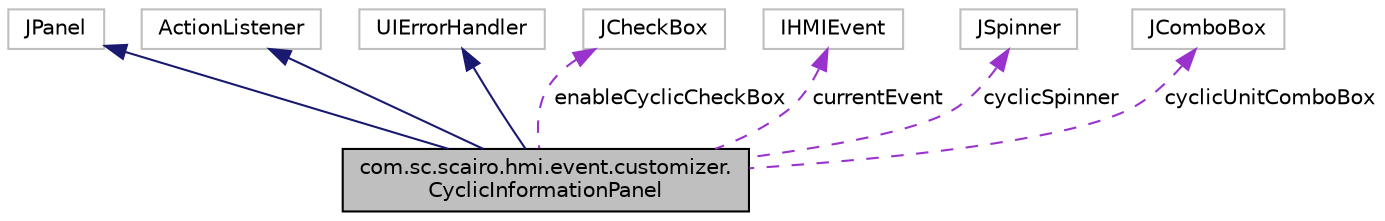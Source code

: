 digraph "com.sc.scairo.hmi.event.customizer.CyclicInformationPanel"
{
 // LATEX_PDF_SIZE
  edge [fontname="Helvetica",fontsize="10",labelfontname="Helvetica",labelfontsize="10"];
  node [fontname="Helvetica",fontsize="10",shape=record];
  Node1 [label="com.sc.scairo.hmi.event.customizer.\lCyclicInformationPanel",height=0.2,width=0.4,color="black", fillcolor="grey75", style="filled", fontcolor="black",tooltip=" "];
  Node2 -> Node1 [dir="back",color="midnightblue",fontsize="10",style="solid",fontname="Helvetica"];
  Node2 [label="JPanel",height=0.2,width=0.4,color="grey75", fillcolor="white", style="filled",tooltip=" "];
  Node3 -> Node1 [dir="back",color="midnightblue",fontsize="10",style="solid",fontname="Helvetica"];
  Node3 [label="ActionListener",height=0.2,width=0.4,color="grey75", fillcolor="white", style="filled",tooltip=" "];
  Node4 -> Node1 [dir="back",color="midnightblue",fontsize="10",style="solid",fontname="Helvetica"];
  Node4 [label="UIErrorHandler",height=0.2,width=0.4,color="grey75", fillcolor="white", style="filled",tooltip=" "];
  Node5 -> Node1 [dir="back",color="darkorchid3",fontsize="10",style="dashed",label=" enableCyclicCheckBox" ,fontname="Helvetica"];
  Node5 [label="JCheckBox",height=0.2,width=0.4,color="grey75", fillcolor="white", style="filled",tooltip=" "];
  Node6 -> Node1 [dir="back",color="darkorchid3",fontsize="10",style="dashed",label=" currentEvent" ,fontname="Helvetica"];
  Node6 [label="IHMIEvent",height=0.2,width=0.4,color="grey75", fillcolor="white", style="filled",tooltip=" "];
  Node7 -> Node1 [dir="back",color="darkorchid3",fontsize="10",style="dashed",label=" cyclicSpinner" ,fontname="Helvetica"];
  Node7 [label="JSpinner",height=0.2,width=0.4,color="grey75", fillcolor="white", style="filled",tooltip=" "];
  Node8 -> Node1 [dir="back",color="darkorchid3",fontsize="10",style="dashed",label=" cyclicUnitComboBox" ,fontname="Helvetica"];
  Node8 [label="JComboBox",height=0.2,width=0.4,color="grey75", fillcolor="white", style="filled",tooltip=" "];
}

